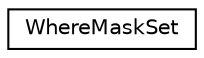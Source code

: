 digraph "Graphical Class Hierarchy"
{
  edge [fontname="Helvetica",fontsize="10",labelfontname="Helvetica",labelfontsize="10"];
  node [fontname="Helvetica",fontsize="10",shape=record];
  rankdir="LR";
  Node1 [label="WhereMaskSet",height=0.2,width=0.4,color="black", fillcolor="white", style="filled",URL="$structWhereMaskSet.html"];
}

